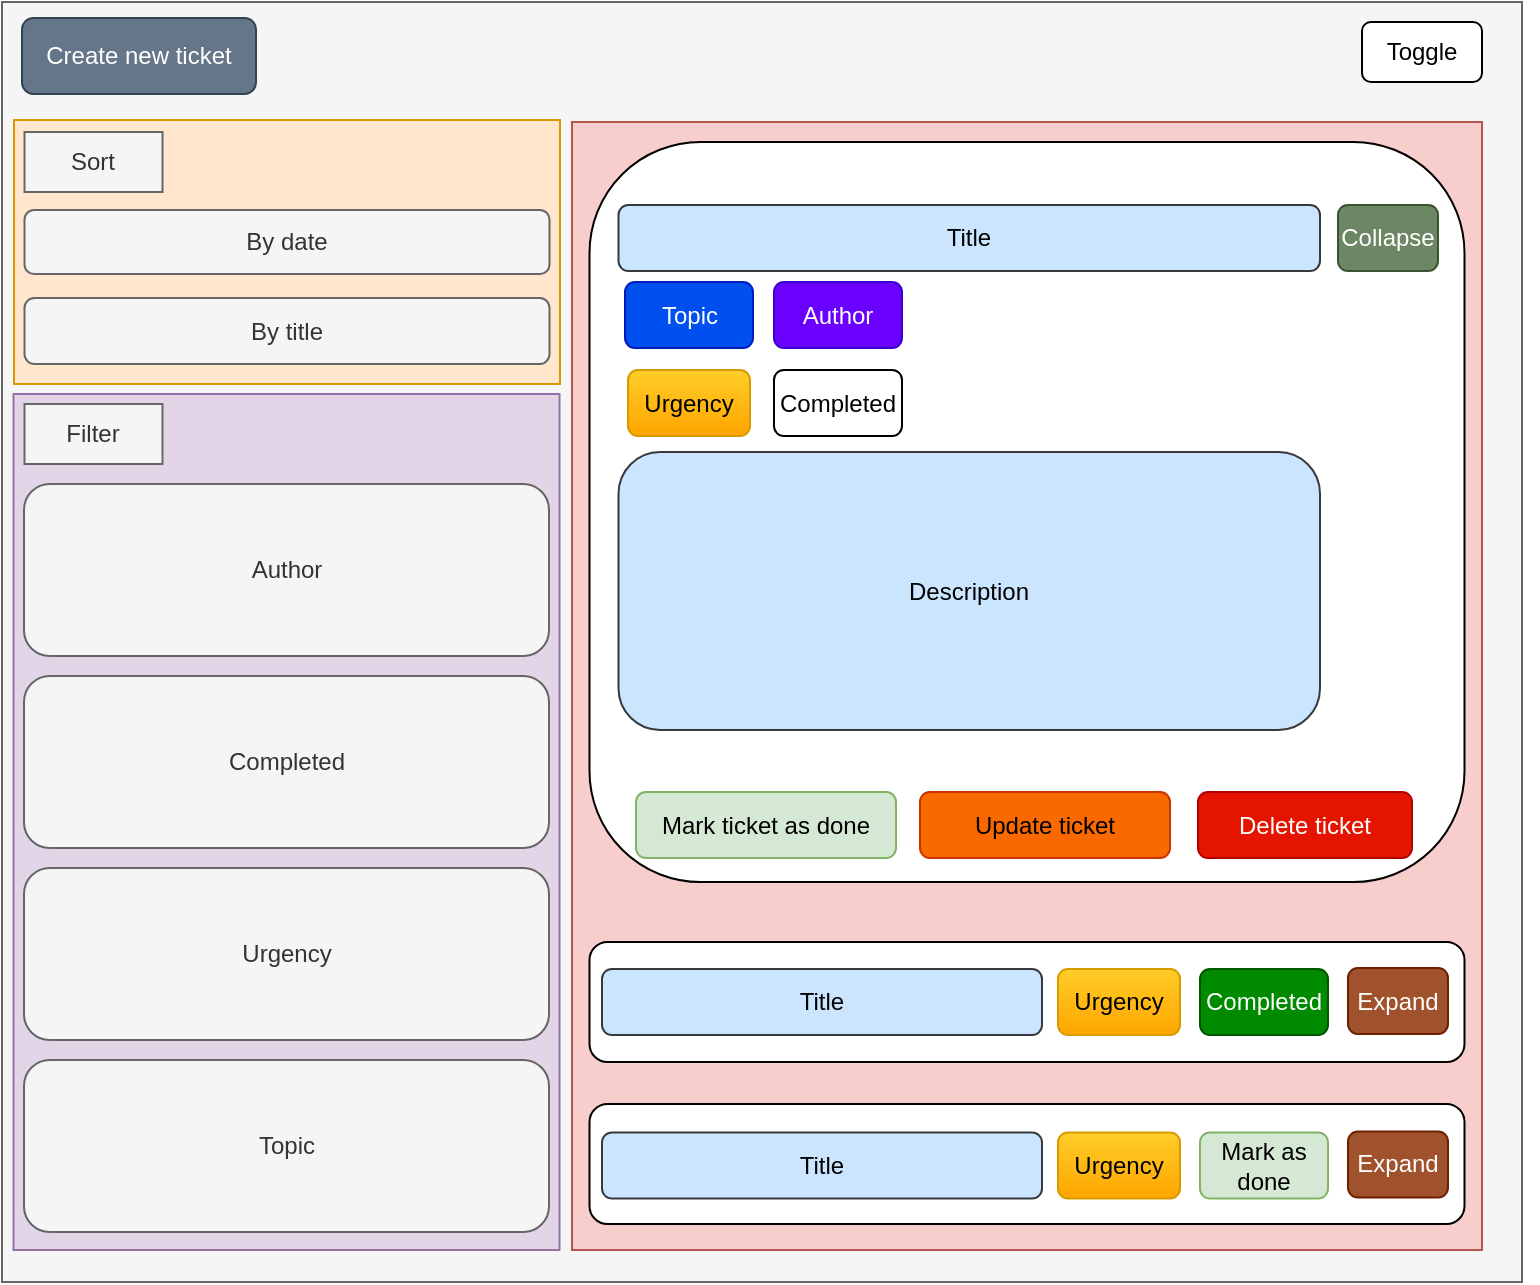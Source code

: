 <mxfile version="14.6.6" type="device"><diagram id="Ha-WHfJE59eJnt4tMEBu" name="Page-1"><mxGraphModel dx="1197" dy="667" grid="0" gridSize="10" guides="1" tooltips="1" connect="1" arrows="1" fold="1" page="1" pageScale="1" pageWidth="827" pageHeight="1169" math="0" shadow="0"><root><mxCell id="0"/><mxCell id="1" parent="0"/><mxCell id="x_fPL9OJrhCRxFjqa8dW-1" value="" style="rounded=0;whiteSpace=wrap;html=1;fillColor=#f5f5f5;strokeColor=#666666;fontColor=#333333;" vertex="1" parent="1"><mxGeometry x="40" y="40" width="760" height="640" as="geometry"/></mxCell><mxCell id="x_fPL9OJrhCRxFjqa8dW-2" value="Toggle" style="rounded=1;whiteSpace=wrap;html=1;" vertex="1" parent="1"><mxGeometry x="720" y="50" width="60" height="30" as="geometry"/></mxCell><mxCell id="x_fPL9OJrhCRxFjqa8dW-11" value="" style="group" vertex="1" connectable="0" parent="1"><mxGeometry x="325" y="100" width="483" height="564" as="geometry"/></mxCell><mxCell id="x_fPL9OJrhCRxFjqa8dW-3" value="" style="rounded=0;whiteSpace=wrap;html=1;fillColor=#f8cecc;strokeColor=#b85450;" vertex="1" parent="x_fPL9OJrhCRxFjqa8dW-11"><mxGeometry width="455" height="564" as="geometry"/></mxCell><mxCell id="x_fPL9OJrhCRxFjqa8dW-5" value="" style="rounded=1;whiteSpace=wrap;html=1;" vertex="1" parent="x_fPL9OJrhCRxFjqa8dW-11"><mxGeometry x="8.75" y="10" width="437.5" height="370" as="geometry"/></mxCell><mxCell id="x_fPL9OJrhCRxFjqa8dW-6" value="" style="rounded=1;whiteSpace=wrap;html=1;" vertex="1" parent="x_fPL9OJrhCRxFjqa8dW-11"><mxGeometry x="8.75" y="410" width="437.5" height="60" as="geometry"/></mxCell><mxCell id="x_fPL9OJrhCRxFjqa8dW-7" value="" style="rounded=1;whiteSpace=wrap;html=1;" vertex="1" parent="x_fPL9OJrhCRxFjqa8dW-11"><mxGeometry x="8.75" y="491" width="437.5" height="60" as="geometry"/></mxCell><mxCell id="x_fPL9OJrhCRxFjqa8dW-35" value="Title" style="rounded=1;whiteSpace=wrap;html=1;fillColor=#cce5ff;strokeColor=#36393d;" vertex="1" parent="x_fPL9OJrhCRxFjqa8dW-11"><mxGeometry x="15" y="423.5" width="220" height="33" as="geometry"/></mxCell><mxCell id="x_fPL9OJrhCRxFjqa8dW-36" value="Urgency" style="rounded=1;whiteSpace=wrap;html=1;gradientColor=#ffa500;fillColor=#ffcd28;strokeColor=#d79b00;" vertex="1" parent="x_fPL9OJrhCRxFjqa8dW-11"><mxGeometry x="243" y="423.5" width="61" height="33" as="geometry"/></mxCell><mxCell id="x_fPL9OJrhCRxFjqa8dW-37" value="Completed" style="rounded=1;whiteSpace=wrap;html=1;fillColor=#008a00;strokeColor=#005700;fontColor=#ffffff;" vertex="1" parent="x_fPL9OJrhCRxFjqa8dW-11"><mxGeometry x="314" y="423.5" width="64" height="33" as="geometry"/></mxCell><mxCell id="x_fPL9OJrhCRxFjqa8dW-38" value="Expand" style="rounded=1;whiteSpace=wrap;html=1;fillColor=#a0522d;strokeColor=#6D1F00;fontColor=#ffffff;" vertex="1" parent="x_fPL9OJrhCRxFjqa8dW-11"><mxGeometry x="388" y="423" width="50" height="33" as="geometry"/></mxCell><mxCell id="x_fPL9OJrhCRxFjqa8dW-39" value="Title" style="rounded=1;whiteSpace=wrap;html=1;fillColor=#cce5ff;strokeColor=#36393d;" vertex="1" parent="x_fPL9OJrhCRxFjqa8dW-11"><mxGeometry x="15" y="505.25" width="220" height="33" as="geometry"/></mxCell><mxCell id="x_fPL9OJrhCRxFjqa8dW-40" value="Urgency" style="rounded=1;whiteSpace=wrap;html=1;gradientColor=#ffa500;fillColor=#ffcd28;strokeColor=#d79b00;" vertex="1" parent="x_fPL9OJrhCRxFjqa8dW-11"><mxGeometry x="243" y="505.25" width="61" height="33" as="geometry"/></mxCell><mxCell id="x_fPL9OJrhCRxFjqa8dW-41" value="Mark as done" style="rounded=1;whiteSpace=wrap;html=1;fillColor=#d5e8d4;strokeColor=#82b366;" vertex="1" parent="x_fPL9OJrhCRxFjqa8dW-11"><mxGeometry x="314" y="505.25" width="64" height="33" as="geometry"/></mxCell><mxCell id="x_fPL9OJrhCRxFjqa8dW-42" value="Expand" style="rounded=1;whiteSpace=wrap;html=1;fillColor=#a0522d;strokeColor=#6D1F00;fontColor=#ffffff;" vertex="1" parent="x_fPL9OJrhCRxFjqa8dW-11"><mxGeometry x="388" y="504.75" width="50" height="33" as="geometry"/></mxCell><mxCell id="x_fPL9OJrhCRxFjqa8dW-43" value="Title" style="rounded=1;whiteSpace=wrap;html=1;fillColor=#cce5ff;strokeColor=#36393d;" vertex="1" parent="x_fPL9OJrhCRxFjqa8dW-11"><mxGeometry x="23.25" y="41.5" width="350.75" height="33" as="geometry"/></mxCell><mxCell id="x_fPL9OJrhCRxFjqa8dW-44" value="Urgency" style="rounded=1;whiteSpace=wrap;html=1;gradientColor=#ffa500;fillColor=#ffcd28;strokeColor=#d79b00;" vertex="1" parent="x_fPL9OJrhCRxFjqa8dW-11"><mxGeometry x="28" y="124" width="61" height="33" as="geometry"/></mxCell><mxCell id="x_fPL9OJrhCRxFjqa8dW-45" value="Completed" style="rounded=1;whiteSpace=wrap;html=1;" vertex="1" parent="x_fPL9OJrhCRxFjqa8dW-11"><mxGeometry x="101" y="124" width="64" height="33" as="geometry"/></mxCell><mxCell id="x_fPL9OJrhCRxFjqa8dW-46" value="Collapse" style="rounded=1;whiteSpace=wrap;html=1;fillColor=#6d8764;strokeColor=#3A5431;fontColor=#ffffff;" vertex="1" parent="x_fPL9OJrhCRxFjqa8dW-11"><mxGeometry x="383" y="41.5" width="50" height="33" as="geometry"/></mxCell><mxCell id="x_fPL9OJrhCRxFjqa8dW-47" value="Description" style="rounded=1;whiteSpace=wrap;html=1;fillColor=#cce5ff;strokeColor=#36393d;" vertex="1" parent="x_fPL9OJrhCRxFjqa8dW-11"><mxGeometry x="23.25" y="165" width="350.75" height="139" as="geometry"/></mxCell><mxCell id="x_fPL9OJrhCRxFjqa8dW-49" value="Author" style="rounded=1;whiteSpace=wrap;html=1;fillColor=#6a00ff;strokeColor=#3700CC;fontColor=#ffffff;" vertex="1" parent="x_fPL9OJrhCRxFjqa8dW-11"><mxGeometry x="101" y="80" width="64" height="33" as="geometry"/></mxCell><mxCell id="x_fPL9OJrhCRxFjqa8dW-48" value="Topic" style="rounded=1;whiteSpace=wrap;html=1;fillColor=#0050ef;strokeColor=#001DBC;fontColor=#ffffff;" vertex="1" parent="x_fPL9OJrhCRxFjqa8dW-11"><mxGeometry x="26.5" y="80" width="64" height="33" as="geometry"/></mxCell><mxCell id="x_fPL9OJrhCRxFjqa8dW-52" value="Delete ticket" style="rounded=1;whiteSpace=wrap;html=1;fillColor=#e51400;strokeColor=#B20000;fontColor=#ffffff;" vertex="1" parent="x_fPL9OJrhCRxFjqa8dW-11"><mxGeometry x="313" y="335" width="107" height="33" as="geometry"/></mxCell><mxCell id="x_fPL9OJrhCRxFjqa8dW-53" value="Mark ticket as done" style="rounded=1;whiteSpace=wrap;html=1;fillColor=#d5e8d4;strokeColor=#82b366;" vertex="1" parent="x_fPL9OJrhCRxFjqa8dW-11"><mxGeometry x="32" y="335" width="130" height="33" as="geometry"/></mxCell><mxCell id="x_fPL9OJrhCRxFjqa8dW-54" value="Update ticket" style="rounded=1;whiteSpace=wrap;html=1;fillColor=#fa6800;strokeColor=#C73500;fontColor=#000000;" vertex="1" parent="x_fPL9OJrhCRxFjqa8dW-11"><mxGeometry x="174" y="335" width="125" height="33" as="geometry"/></mxCell><mxCell id="x_fPL9OJrhCRxFjqa8dW-12" value="" style="group" vertex="1" connectable="0" parent="1"><mxGeometry x="46" y="99" width="273" height="565" as="geometry"/></mxCell><mxCell id="x_fPL9OJrhCRxFjqa8dW-27" value="" style="rounded=0;whiteSpace=wrap;html=1;fillColor=#e1d5e7;strokeColor=#9673a6;" vertex="1" parent="x_fPL9OJrhCRxFjqa8dW-12"><mxGeometry x="-0.25" y="137" width="273" height="428" as="geometry"/></mxCell><mxCell id="x_fPL9OJrhCRxFjqa8dW-13" value="" style="rounded=0;whiteSpace=wrap;html=1;fillColor=#ffe6cc;strokeColor=#d79b00;" vertex="1" parent="x_fPL9OJrhCRxFjqa8dW-12"><mxGeometry width="273" height="132" as="geometry"/></mxCell><mxCell id="x_fPL9OJrhCRxFjqa8dW-21" value="Author" style="rounded=1;whiteSpace=wrap;html=1;fillColor=#f5f5f5;strokeColor=#666666;fontColor=#333333;" vertex="1" parent="x_fPL9OJrhCRxFjqa8dW-12"><mxGeometry x="5" y="182" width="262.5" height="86" as="geometry"/></mxCell><mxCell id="x_fPL9OJrhCRxFjqa8dW-29" value="Sort" style="rounded=0;whiteSpace=wrap;html=1;fillColor=#f5f5f5;strokeColor=#666666;fontColor=#333333;" vertex="1" parent="x_fPL9OJrhCRxFjqa8dW-12"><mxGeometry x="5.25" y="6" width="69" height="30" as="geometry"/></mxCell><mxCell id="x_fPL9OJrhCRxFjqa8dW-24" value="By date" style="rounded=1;whiteSpace=wrap;html=1;fillColor=#f5f5f5;strokeColor=#666666;fontColor=#333333;" vertex="1" parent="x_fPL9OJrhCRxFjqa8dW-12"><mxGeometry x="5.25" y="45" width="262.5" height="32" as="geometry"/></mxCell><mxCell id="x_fPL9OJrhCRxFjqa8dW-25" value="By title" style="rounded=1;whiteSpace=wrap;html=1;fillColor=#f5f5f5;strokeColor=#666666;fontColor=#333333;" vertex="1" parent="x_fPL9OJrhCRxFjqa8dW-12"><mxGeometry x="5.25" y="89" width="262.5" height="33" as="geometry"/></mxCell><mxCell id="x_fPL9OJrhCRxFjqa8dW-30" value="Filter" style="rounded=0;whiteSpace=wrap;html=1;fillColor=#f5f5f5;strokeColor=#666666;fontColor=#333333;" vertex="1" parent="x_fPL9OJrhCRxFjqa8dW-12"><mxGeometry x="5.25" y="142" width="69" height="30" as="geometry"/></mxCell><mxCell id="x_fPL9OJrhCRxFjqa8dW-32" value="Completed" style="rounded=1;whiteSpace=wrap;html=1;fillColor=#f5f5f5;strokeColor=#666666;fontColor=#333333;" vertex="1" parent="x_fPL9OJrhCRxFjqa8dW-12"><mxGeometry x="5" y="278" width="262.5" height="86" as="geometry"/></mxCell><mxCell id="x_fPL9OJrhCRxFjqa8dW-33" value="Urgency" style="rounded=1;whiteSpace=wrap;html=1;fillColor=#f5f5f5;strokeColor=#666666;fontColor=#333333;" vertex="1" parent="x_fPL9OJrhCRxFjqa8dW-12"><mxGeometry x="5" y="374" width="262.5" height="86" as="geometry"/></mxCell><mxCell id="x_fPL9OJrhCRxFjqa8dW-34" value="Topic" style="rounded=1;whiteSpace=wrap;html=1;fillColor=#f5f5f5;strokeColor=#666666;fontColor=#333333;" vertex="1" parent="x_fPL9OJrhCRxFjqa8dW-12"><mxGeometry x="5" y="470" width="262.5" height="86" as="geometry"/></mxCell><mxCell id="x_fPL9OJrhCRxFjqa8dW-23" value="Create new ticket" style="rounded=1;whiteSpace=wrap;html=1;fillColor=#647687;strokeColor=#314354;fontColor=#ffffff;" vertex="1" parent="1"><mxGeometry x="50" y="48" width="117" height="38" as="geometry"/></mxCell></root></mxGraphModel></diagram></mxfile>